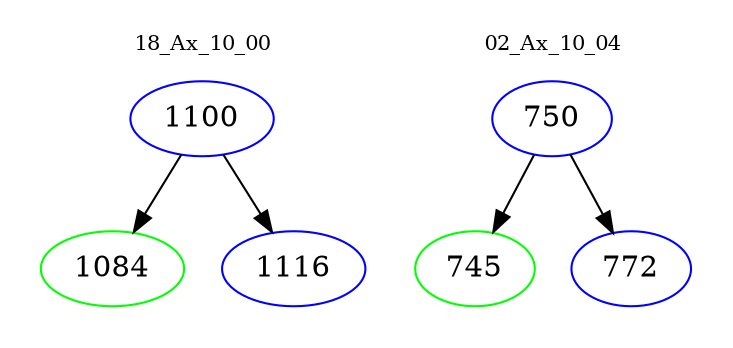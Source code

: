 digraph{
subgraph cluster_0 {
color = white
label = "18_Ax_10_00";
fontsize=10;
T0_1100 [label="1100", color="blue"]
T0_1100 -> T0_1084 [color="black"]
T0_1084 [label="1084", color="green"]
T0_1100 -> T0_1116 [color="black"]
T0_1116 [label="1116", color="blue"]
}
subgraph cluster_1 {
color = white
label = "02_Ax_10_04";
fontsize=10;
T1_750 [label="750", color="blue"]
T1_750 -> T1_745 [color="black"]
T1_745 [label="745", color="green"]
T1_750 -> T1_772 [color="black"]
T1_772 [label="772", color="blue"]
}
}
